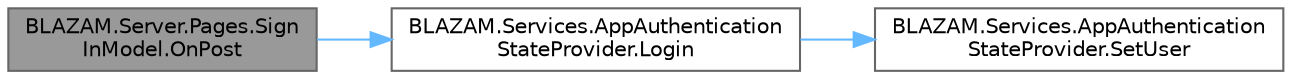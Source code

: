 digraph "BLAZAM.Server.Pages.SignInModel.OnPost"
{
 // LATEX_PDF_SIZE
  bgcolor="transparent";
  edge [fontname=Helvetica,fontsize=10,labelfontname=Helvetica,labelfontsize=10];
  node [fontname=Helvetica,fontsize=10,shape=box,height=0.2,width=0.4];
  rankdir="LR";
  Node1 [id="Node000001",label="BLAZAM.Server.Pages.Sign\lInModel.OnPost",height=0.2,width=0.4,color="gray40", fillcolor="grey60", style="filled", fontcolor="black",tooltip="The authentication endpoint for web clients."];
  Node1 -> Node2 [id="edge1_Node000001_Node000002",color="steelblue1",style="solid",tooltip=" "];
  Node2 [id="Node000002",label="BLAZAM.Services.AppAuthentication\lStateProvider.Login",height=0.2,width=0.4,color="grey40", fillcolor="white", style="filled",URL="$class_b_l_a_z_a_m_1_1_services_1_1_app_authentication_state_provider.html#a3de5a65e4113700b2ee408d9ea573be3",tooltip="Processes a login request."];
  Node2 -> Node3 [id="edge2_Node000002_Node000003",color="steelblue1",style="solid",tooltip=" "];
  Node3 [id="Node000003",label="BLAZAM.Services.AppAuthentication\lStateProvider.SetUser",height=0.2,width=0.4,color="grey40", fillcolor="white", style="filled",URL="$class_b_l_a_z_a_m_1_1_services_1_1_app_authentication_state_provider.html#a997d61520a8e1b2d4f10b43520b9a7a3",tooltip="Sets the User AuthenticationState in the AuthenticationProvider."];
}
